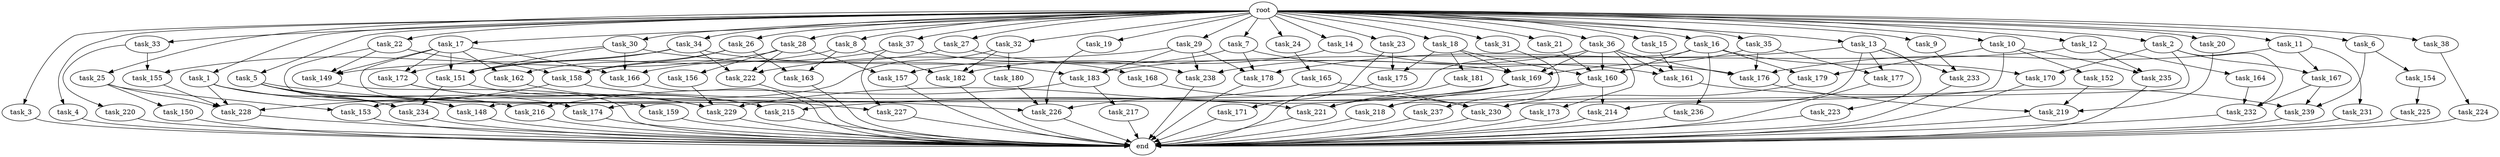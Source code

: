 digraph G {
  root [size="0.000000"];
  task_1 [size="1.024000"];
  task_2 [size="1.024000"];
  task_3 [size="1.024000"];
  task_4 [size="1.024000"];
  task_5 [size="1.024000"];
  task_6 [size="1.024000"];
  task_7 [size="1.024000"];
  task_8 [size="1.024000"];
  task_9 [size="1.024000"];
  task_10 [size="1.024000"];
  task_11 [size="1.024000"];
  task_12 [size="1.024000"];
  task_13 [size="1.024000"];
  task_14 [size="1.024000"];
  task_15 [size="1.024000"];
  task_16 [size="1.024000"];
  task_17 [size="1.024000"];
  task_18 [size="1.024000"];
  task_19 [size="1.024000"];
  task_20 [size="1.024000"];
  task_21 [size="1.024000"];
  task_22 [size="1.024000"];
  task_23 [size="1.024000"];
  task_24 [size="1.024000"];
  task_25 [size="1.024000"];
  task_26 [size="1.024000"];
  task_27 [size="1.024000"];
  task_28 [size="1.024000"];
  task_29 [size="1.024000"];
  task_30 [size="1.024000"];
  task_31 [size="1.024000"];
  task_32 [size="1.024000"];
  task_33 [size="1.024000"];
  task_34 [size="1.024000"];
  task_35 [size="1.024000"];
  task_36 [size="1.024000"];
  task_37 [size="1.024000"];
  task_38 [size="1.024000"];
  task_148 [size="1417339207.680000"];
  task_149 [size="429496729.600000"];
  task_150 [size="858993459.200000"];
  task_151 [size="1743756722.176000"];
  task_152 [size="309237645.312000"];
  task_153 [size="996432412.672000"];
  task_154 [size="549755813.888000"];
  task_155 [size="833223655.424000"];
  task_156 [size="137438953.472000"];
  task_157 [size="214748364.800000"];
  task_158 [size="841813590.016000"];
  task_159 [size="214748364.800000"];
  task_160 [size="1151051235.328000"];
  task_161 [size="798863917.056000"];
  task_162 [size="429496729.600000"];
  task_163 [size="352187318.272000"];
  task_164 [size="34359738.368000"];
  task_165 [size="695784701.952000"];
  task_166 [size="1460288880.640000"];
  task_167 [size="1717986918.400000"];
  task_168 [size="549755813.888000"];
  task_169 [size="1297080123.392000"];
  task_170 [size="1408749273.088000"];
  task_171 [size="77309411.328000"];
  task_172 [size="910533066.752000"];
  task_173 [size="214748364.800000"];
  task_174 [size="764504178.688000"];
  task_175 [size="154618822.656000"];
  task_176 [size="1460288880.640000"];
  task_177 [size="386547056.640000"];
  task_178 [size="1013612281.856000"];
  task_179 [size="858993459.200000"];
  task_180 [size="137438953.472000"];
  task_181 [size="77309411.328000"];
  task_182 [size="309237645.312000"];
  task_183 [size="1589137899.520000"];
  task_214 [size="627065225.216000"];
  task_215 [size="1623497637.888000"];
  task_216 [size="171798691.840000"];
  task_217 [size="34359738.368000"];
  task_218 [size="343597383.680000"];
  task_219 [size="1829656068.096000"];
  task_220 [size="137438953.472000"];
  task_221 [size="584115552.256000"];
  task_222 [size="1692217114.624000"];
  task_223 [size="77309411.328000"];
  task_224 [size="34359738.368000"];
  task_225 [size="420906795.008000"];
  task_226 [size="944892805.120000"];
  task_227 [size="970662608.896000"];
  task_228 [size="1451698946.048000"];
  task_229 [size="1159641169.920000"];
  task_230 [size="678604832.768000"];
  task_231 [size="858993459.200000"];
  task_232 [size="1494648619.008000"];
  task_233 [size="214748364.800000"];
  task_234 [size="1417339207.680000"];
  task_235 [size="343597383.680000"];
  task_236 [size="549755813.888000"];
  task_237 [size="549755813.888000"];
  task_238 [size="1623497637.888000"];
  task_239 [size="1829656068.096000"];
  end [size="0.000000"];

  root -> task_1 [size="1.000000"];
  root -> task_2 [size="1.000000"];
  root -> task_3 [size="1.000000"];
  root -> task_4 [size="1.000000"];
  root -> task_5 [size="1.000000"];
  root -> task_6 [size="1.000000"];
  root -> task_7 [size="1.000000"];
  root -> task_8 [size="1.000000"];
  root -> task_9 [size="1.000000"];
  root -> task_10 [size="1.000000"];
  root -> task_11 [size="1.000000"];
  root -> task_12 [size="1.000000"];
  root -> task_13 [size="1.000000"];
  root -> task_14 [size="1.000000"];
  root -> task_15 [size="1.000000"];
  root -> task_16 [size="1.000000"];
  root -> task_17 [size="1.000000"];
  root -> task_18 [size="1.000000"];
  root -> task_19 [size="1.000000"];
  root -> task_20 [size="1.000000"];
  root -> task_21 [size="1.000000"];
  root -> task_22 [size="1.000000"];
  root -> task_23 [size="1.000000"];
  root -> task_24 [size="1.000000"];
  root -> task_25 [size="1.000000"];
  root -> task_26 [size="1.000000"];
  root -> task_27 [size="1.000000"];
  root -> task_28 [size="1.000000"];
  root -> task_29 [size="1.000000"];
  root -> task_30 [size="1.000000"];
  root -> task_31 [size="1.000000"];
  root -> task_32 [size="1.000000"];
  root -> task_33 [size="1.000000"];
  root -> task_34 [size="1.000000"];
  root -> task_35 [size="1.000000"];
  root -> task_36 [size="1.000000"];
  root -> task_37 [size="1.000000"];
  root -> task_38 [size="1.000000"];
  task_1 -> task_148 [size="411041792.000000"];
  task_1 -> task_228 [size="411041792.000000"];
  task_1 -> task_229 [size="411041792.000000"];
  task_1 -> task_234 [size="411041792.000000"];
  task_2 -> task_148 [size="838860800.000000"];
  task_2 -> task_167 [size="838860800.000000"];
  task_2 -> task_170 [size="838860800.000000"];
  task_2 -> task_232 [size="838860800.000000"];
  task_3 -> end [size="1.000000"];
  task_4 -> end [size="1.000000"];
  task_5 -> task_148 [size="134217728.000000"];
  task_5 -> task_174 [size="134217728.000000"];
  task_5 -> task_216 [size="134217728.000000"];
  task_5 -> task_226 [size="134217728.000000"];
  task_5 -> task_234 [size="134217728.000000"];
  task_6 -> task_154 [size="536870912.000000"];
  task_6 -> task_239 [size="536870912.000000"];
  task_7 -> task_157 [size="75497472.000000"];
  task_7 -> task_176 [size="75497472.000000"];
  task_7 -> task_178 [size="75497472.000000"];
  task_8 -> task_151 [size="134217728.000000"];
  task_8 -> task_163 [size="134217728.000000"];
  task_8 -> task_182 [size="134217728.000000"];
  task_9 -> task_233 [size="134217728.000000"];
  task_10 -> task_152 [size="301989888.000000"];
  task_10 -> task_179 [size="301989888.000000"];
  task_10 -> task_230 [size="301989888.000000"];
  task_10 -> task_235 [size="301989888.000000"];
  task_11 -> task_167 [size="838860800.000000"];
  task_11 -> task_176 [size="838860800.000000"];
  task_11 -> task_231 [size="838860800.000000"];
  task_12 -> task_164 [size="33554432.000000"];
  task_12 -> task_183 [size="33554432.000000"];
  task_12 -> task_235 [size="33554432.000000"];
  task_13 -> task_177 [size="75497472.000000"];
  task_13 -> task_178 [size="75497472.000000"];
  task_13 -> task_214 [size="75497472.000000"];
  task_13 -> task_223 [size="75497472.000000"];
  task_13 -> task_233 [size="75497472.000000"];
  task_14 -> task_161 [size="33554432.000000"];
  task_14 -> task_182 [size="33554432.000000"];
  task_15 -> task_161 [size="536870912.000000"];
  task_16 -> task_160 [size="536870912.000000"];
  task_16 -> task_170 [size="536870912.000000"];
  task_16 -> task_174 [size="536870912.000000"];
  task_16 -> task_179 [size="536870912.000000"];
  task_16 -> task_236 [size="536870912.000000"];
  task_17 -> task_149 [size="209715200.000000"];
  task_17 -> task_151 [size="209715200.000000"];
  task_17 -> task_159 [size="209715200.000000"];
  task_17 -> task_162 [size="209715200.000000"];
  task_17 -> task_166 [size="209715200.000000"];
  task_17 -> task_172 [size="209715200.000000"];
  task_18 -> task_160 [size="75497472.000000"];
  task_18 -> task_169 [size="75497472.000000"];
  task_18 -> task_175 [size="75497472.000000"];
  task_18 -> task_181 [size="75497472.000000"];
  task_19 -> task_226 [size="33554432.000000"];
  task_20 -> task_219 [size="411041792.000000"];
  task_21 -> task_160 [size="301989888.000000"];
  task_22 -> task_149 [size="75497472.000000"];
  task_22 -> task_158 [size="75497472.000000"];
  task_22 -> task_174 [size="75497472.000000"];
  task_23 -> task_171 [size="75497472.000000"];
  task_23 -> task_175 [size="75497472.000000"];
  task_24 -> task_165 [size="679477248.000000"];
  task_25 -> task_150 [size="838860800.000000"];
  task_25 -> task_153 [size="838860800.000000"];
  task_25 -> task_228 [size="838860800.000000"];
  task_26 -> task_158 [size="209715200.000000"];
  task_26 -> task_162 [size="209715200.000000"];
  task_26 -> task_163 [size="209715200.000000"];
  task_27 -> task_166 [size="536870912.000000"];
  task_27 -> task_238 [size="536870912.000000"];
  task_28 -> task_149 [size="134217728.000000"];
  task_28 -> task_156 [size="134217728.000000"];
  task_28 -> task_157 [size="134217728.000000"];
  task_28 -> task_222 [size="134217728.000000"];
  task_29 -> task_178 [size="838860800.000000"];
  task_29 -> task_183 [size="838860800.000000"];
  task_29 -> task_222 [size="838860800.000000"];
  task_29 -> task_238 [size="838860800.000000"];
  task_30 -> task_151 [size="679477248.000000"];
  task_30 -> task_166 [size="679477248.000000"];
  task_30 -> task_172 [size="679477248.000000"];
  task_30 -> task_183 [size="679477248.000000"];
  task_31 -> task_218 [size="33554432.000000"];
  task_32 -> task_153 [size="134217728.000000"];
  task_32 -> task_180 [size="134217728.000000"];
  task_32 -> task_182 [size="134217728.000000"];
  task_33 -> task_155 [size="134217728.000000"];
  task_33 -> task_220 [size="134217728.000000"];
  task_34 -> task_151 [size="679477248.000000"];
  task_34 -> task_155 [size="679477248.000000"];
  task_34 -> task_169 [size="679477248.000000"];
  task_34 -> task_222 [size="679477248.000000"];
  task_35 -> task_169 [size="301989888.000000"];
  task_35 -> task_176 [size="301989888.000000"];
  task_35 -> task_177 [size="301989888.000000"];
  task_36 -> task_160 [size="209715200.000000"];
  task_36 -> task_161 [size="209715200.000000"];
  task_36 -> task_169 [size="209715200.000000"];
  task_36 -> task_173 [size="209715200.000000"];
  task_36 -> task_176 [size="209715200.000000"];
  task_36 -> task_238 [size="209715200.000000"];
  task_37 -> task_158 [size="536870912.000000"];
  task_37 -> task_168 [size="536870912.000000"];
  task_37 -> task_227 [size="536870912.000000"];
  task_38 -> task_224 [size="33554432.000000"];
  task_148 -> end [size="1.000000"];
  task_149 -> end [size="1.000000"];
  task_150 -> end [size="1.000000"];
  task_151 -> task_215 [size="838860800.000000"];
  task_151 -> task_234 [size="838860800.000000"];
  task_152 -> task_219 [size="838860800.000000"];
  task_153 -> end [size="1.000000"];
  task_154 -> task_225 [size="411041792.000000"];
  task_155 -> task_228 [size="33554432.000000"];
  task_156 -> task_229 [size="209715200.000000"];
  task_157 -> end [size="1.000000"];
  task_158 -> task_221 [size="134217728.000000"];
  task_158 -> task_228 [size="134217728.000000"];
  task_159 -> end [size="1.000000"];
  task_160 -> task_214 [size="536870912.000000"];
  task_160 -> task_215 [size="536870912.000000"];
  task_160 -> task_237 [size="536870912.000000"];
  task_161 -> task_239 [size="838860800.000000"];
  task_162 -> task_227 [size="411041792.000000"];
  task_163 -> end [size="1.000000"];
  task_164 -> task_232 [size="209715200.000000"];
  task_165 -> task_226 [size="75497472.000000"];
  task_165 -> task_230 [size="75497472.000000"];
  task_166 -> end [size="1.000000"];
  task_167 -> task_232 [size="411041792.000000"];
  task_167 -> task_239 [size="411041792.000000"];
  task_168 -> task_230 [size="75497472.000000"];
  task_169 -> task_218 [size="301989888.000000"];
  task_169 -> task_221 [size="301989888.000000"];
  task_169 -> task_229 [size="301989888.000000"];
  task_170 -> end [size="1.000000"];
  task_171 -> end [size="1.000000"];
  task_172 -> task_215 [size="209715200.000000"];
  task_172 -> task_229 [size="209715200.000000"];
  task_173 -> end [size="1.000000"];
  task_174 -> end [size="1.000000"];
  task_175 -> end [size="1.000000"];
  task_176 -> task_219 [size="536870912.000000"];
  task_177 -> end [size="1.000000"];
  task_178 -> end [size="1.000000"];
  task_179 -> task_230 [size="209715200.000000"];
  task_180 -> task_226 [size="679477248.000000"];
  task_181 -> task_221 [size="134217728.000000"];
  task_182 -> end [size="1.000000"];
  task_183 -> task_216 [size="33554432.000000"];
  task_183 -> task_217 [size="33554432.000000"];
  task_214 -> end [size="1.000000"];
  task_215 -> end [size="1.000000"];
  task_216 -> end [size="1.000000"];
  task_217 -> end [size="1.000000"];
  task_218 -> end [size="1.000000"];
  task_219 -> end [size="1.000000"];
  task_220 -> end [size="1.000000"];
  task_221 -> end [size="1.000000"];
  task_222 -> end [size="1.000000"];
  task_223 -> end [size="1.000000"];
  task_224 -> end [size="1.000000"];
  task_225 -> end [size="1.000000"];
  task_226 -> end [size="1.000000"];
  task_227 -> end [size="1.000000"];
  task_228 -> end [size="1.000000"];
  task_229 -> end [size="1.000000"];
  task_230 -> end [size="1.000000"];
  task_231 -> end [size="1.000000"];
  task_232 -> end [size="1.000000"];
  task_233 -> end [size="1.000000"];
  task_234 -> end [size="1.000000"];
  task_235 -> end [size="1.000000"];
  task_236 -> end [size="1.000000"];
  task_237 -> end [size="1.000000"];
  task_238 -> end [size="1.000000"];
  task_239 -> end [size="1.000000"];
}
